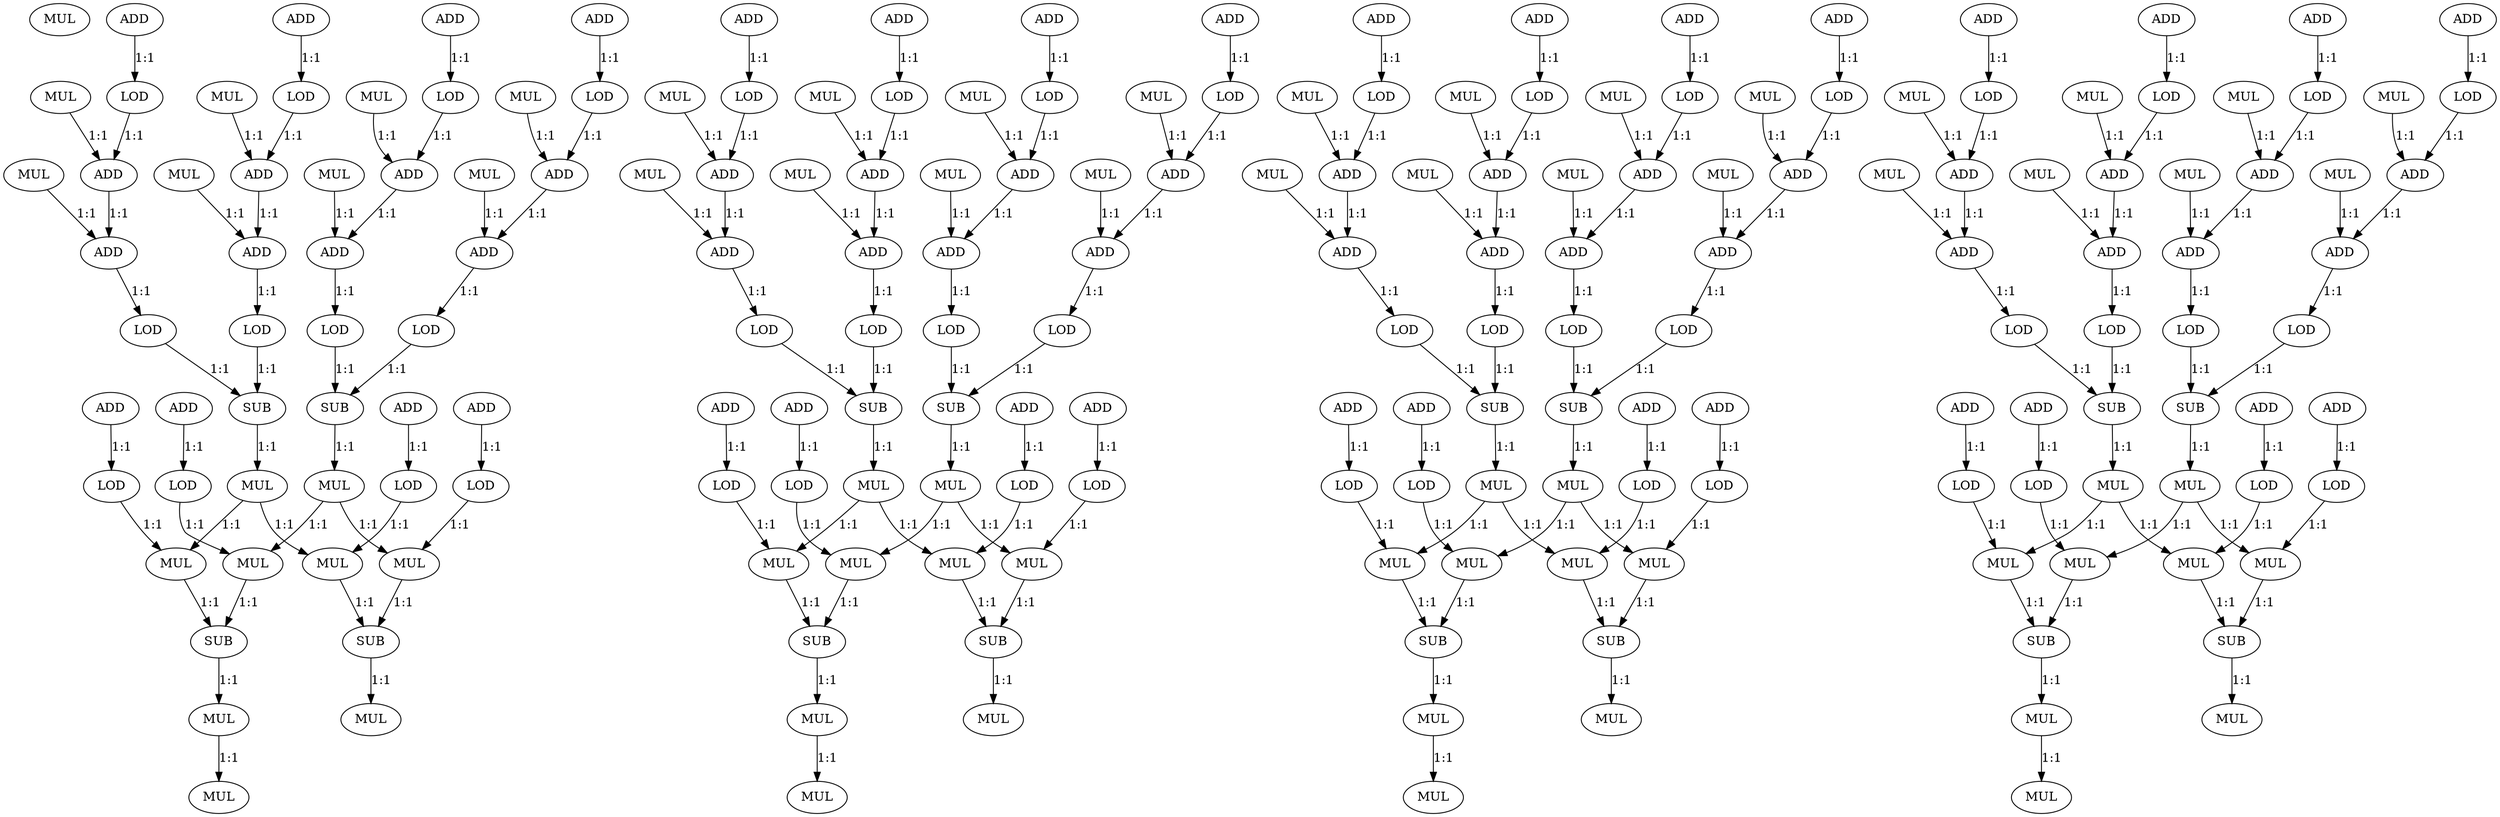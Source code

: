 digraph  {
   0 [label="MUL"];
   1 [label="MUL"];
   2 [label="MUL"];
   3 [label="ADD"];
   4 [label="LOD"];
   5 [label="ADD"];
   6 [label="ADD"];
   7 [label="LOD"];
   8 [label="MUL"];
   9 [label="MUL"];
   10 [label="ADD"];
   11 [label="LOD"];
   12 [label="ADD"];
   13 [label="ADD"];
   14 [label="LOD"];
   15 [label="SUB"];
   16 [label="MUL"];
   17 [label="MUL"];
   18 [label="MUL"];
   19 [label="ADD"];
   20 [label="LOD"];
   21 [label="ADD"];
   22 [label="ADD"];
   23 [label="LOD"];
   24 [label="MUL"];
   25 [label="MUL"];
   26 [label="ADD"];
   27 [label="LOD"];
   28 [label="ADD"];
   29 [label="ADD"];
   30 [label="LOD"];
   31 [label="SUB"];
   32 [label="MUL"];
   33 [label="ADD"];
   34 [label="LOD"];
   35 [label="MUL"];
   36 [label="ADD"];
   37 [label="LOD"];
   38 [label="MUL"];
   39 [label="SUB"];
   40 [label="MUL"];
   41 [label="MUL"];
   42 [label="ADD"];
   43 [label="LOD"];
   44 [label="MUL"];
   45 [label="ADD"];
   46 [label="LOD"];
   47 [label="MUL"];
   48 [label="SUB"];
   49 [label="MUL"];
   50 [label="MUL"];
   51 [label="MUL"];
   52 [label="ADD"];
   53 [label="LOD"];
   54 [label="ADD"];
   55 [label="ADD"];
   56 [label="LOD"];
   57 [label="MUL"];
   58 [label="MUL"];
   59 [label="ADD"];
   60 [label="LOD"];
   61 [label="ADD"];
   62 [label="ADD"];
   63 [label="LOD"];
   64 [label="SUB"];
   65 [label="MUL"];
   66 [label="MUL"];
   67 [label="MUL"];
   68 [label="ADD"];
   69 [label="LOD"];
   70 [label="ADD"];
   71 [label="ADD"];
   72 [label="LOD"];
   73 [label="MUL"];
   74 [label="MUL"];
   75 [label="ADD"];
   76 [label="LOD"];
   77 [label="ADD"];
   78 [label="ADD"];
   79 [label="LOD"];
   80 [label="SUB"];
   81 [label="MUL"];
   82 [label="ADD"];
   83 [label="LOD"];
   84 [label="MUL"];
   85 [label="ADD"];
   86 [label="LOD"];
   87 [label="MUL"];
   88 [label="SUB"];
   89 [label="MUL"];
   90 [label="MUL"];
   91 [label="ADD"];
   92 [label="LOD"];
   93 [label="MUL"];
   94 [label="ADD"];
   95 [label="LOD"];
   96 [label="MUL"];
   97 [label="SUB"];
   98 [label="MUL"];
   99 [label="MUL"];
   100 [label="MUL"];
   101 [label="ADD"];
   102 [label="LOD"];
   103 [label="ADD"];
   104 [label="ADD"];
   105 [label="LOD"];
   106 [label="MUL"];
   107 [label="MUL"];
   108 [label="ADD"];
   109 [label="LOD"];
   110 [label="ADD"];
   111 [label="ADD"];
   112 [label="LOD"];
   113 [label="SUB"];
   114 [label="MUL"];
   115 [label="MUL"];
   116 [label="MUL"];
   117 [label="ADD"];
   118 [label="LOD"];
   119 [label="ADD"];
   120 [label="ADD"];
   121 [label="LOD"];
   122 [label="MUL"];
   123 [label="MUL"];
   124 [label="ADD"];
   125 [label="LOD"];
   126 [label="ADD"];
   127 [label="ADD"];
   128 [label="LOD"];
   129 [label="SUB"];
   130 [label="MUL"];
   131 [label="ADD"];
   132 [label="LOD"];
   133 [label="MUL"];
   134 [label="ADD"];
   135 [label="LOD"];
   136 [label="MUL"];
   137 [label="SUB"];
   138 [label="MUL"];
   139 [label="MUL"];
   140 [label="ADD"];
   141 [label="LOD"];
   142 [label="MUL"];
   143 [label="ADD"];
   144 [label="LOD"];
   145 [label="MUL"];
   146 [label="SUB"];
   147 [label="MUL"];
   148 [label="MUL"];
   149 [label="MUL"];
   150 [label="ADD"];
   151 [label="LOD"];
   152 [label="ADD"];
   153 [label="ADD"];
   154 [label="LOD"];
   155 [label="MUL"];
   156 [label="MUL"];
   157 [label="ADD"];
   158 [label="LOD"];
   159 [label="ADD"];
   160 [label="ADD"];
   161 [label="LOD"];
   162 [label="SUB"];
   163 [label="MUL"];
   164 [label="MUL"];
   165 [label="MUL"];
   166 [label="ADD"];
   167 [label="LOD"];
   168 [label="ADD"];
   169 [label="ADD"];
   170 [label="LOD"];
   171 [label="MUL"];
   172 [label="MUL"];
   173 [label="ADD"];
   174 [label="LOD"];
   175 [label="ADD"];
   176 [label="ADD"];
   177 [label="LOD"];
   178 [label="SUB"];
   179 [label="MUL"];
   180 [label="ADD"];
   181 [label="LOD"];
   182 [label="MUL"];
   183 [label="ADD"];
   184 [label="LOD"];
   185 [label="MUL"];
   186 [label="SUB"];
   187 [label="MUL"];
   188 [label="MUL"];
   189 [label="ADD"];
   190 [label="LOD"];
   191 [label="MUL"];
   192 [label="ADD"];
   193 [label="LOD"];
   194 [label="MUL"];
   195 [label="SUB"];
   196 [label="MUL"];
   1->6 [label="1:1"];
   2->5 [label="1:1"];
   3->4 [label="1:1"];
   4->5 [label="1:1"];
   5->6 [label="1:1"];
   6->7 [label="1:1"];
   7->15 [label="1:1"];
   8->13 [label="1:1"];
   9->12 [label="1:1"];
   10->11 [label="1:1"];
   11->12 [label="1:1"];
   12->13 [label="1:1"];
   13->14 [label="1:1"];
   14->15 [label="1:1"];
   15->16 [label="1:1"];
   16->35 [label="1:1"];
   16->47 [label="1:1"];
   17->22 [label="1:1"];
   18->21 [label="1:1"];
   19->20 [label="1:1"];
   20->21 [label="1:1"];
   21->22 [label="1:1"];
   22->23 [label="1:1"];
   23->31 [label="1:1"];
   24->29 [label="1:1"];
   25->28 [label="1:1"];
   26->27 [label="1:1"];
   27->28 [label="1:1"];
   28->29 [label="1:1"];
   29->30 [label="1:1"];
   30->31 [label="1:1"];
   31->32 [label="1:1"];
   32->38 [label="1:1"];
   32->44 [label="1:1"];
   33->34 [label="1:1"];
   34->35 [label="1:1"];
   35->39 [label="1:1"];
   36->37 [label="1:1"];
   37->38 [label="1:1"];
   38->39 [label="1:1"];
   39->40 [label="1:1"];
   40->41 [label="1:1"];
   42->43 [label="1:1"];
   43->44 [label="1:1"];
   44->48 [label="1:1"];
   45->46 [label="1:1"];
   46->47 [label="1:1"];
   47->48 [label="1:1"];
   48->49 [label="1:1"];
   50->55 [label="1:1"];
   51->54 [label="1:1"];
   52->53 [label="1:1"];
   53->54 [label="1:1"];
   54->55 [label="1:1"];
   55->56 [label="1:1"];
   56->64 [label="1:1"];
   57->62 [label="1:1"];
   58->61 [label="1:1"];
   59->60 [label="1:1"];
   60->61 [label="1:1"];
   61->62 [label="1:1"];
   62->63 [label="1:1"];
   63->64 [label="1:1"];
   64->65 [label="1:1"];
   65->84 [label="1:1"];
   65->96 [label="1:1"];
   66->71 [label="1:1"];
   67->70 [label="1:1"];
   68->69 [label="1:1"];
   69->70 [label="1:1"];
   70->71 [label="1:1"];
   71->72 [label="1:1"];
   72->80 [label="1:1"];
   73->78 [label="1:1"];
   74->77 [label="1:1"];
   75->76 [label="1:1"];
   76->77 [label="1:1"];
   77->78 [label="1:1"];
   78->79 [label="1:1"];
   79->80 [label="1:1"];
   80->81 [label="1:1"];
   81->87 [label="1:1"];
   81->93 [label="1:1"];
   82->83 [label="1:1"];
   83->84 [label="1:1"];
   84->88 [label="1:1"];
   85->86 [label="1:1"];
   86->87 [label="1:1"];
   87->88 [label="1:1"];
   88->89 [label="1:1"];
   89->90 [label="1:1"];
   91->92 [label="1:1"];
   92->93 [label="1:1"];
   93->97 [label="1:1"];
   94->95 [label="1:1"];
   95->96 [label="1:1"];
   96->97 [label="1:1"];
   97->98 [label="1:1"];
   99->104 [label="1:1"];
   100->103 [label="1:1"];
   101->102 [label="1:1"];
   102->103 [label="1:1"];
   103->104 [label="1:1"];
   104->105 [label="1:1"];
   105->113 [label="1:1"];
   106->111 [label="1:1"];
   107->110 [label="1:1"];
   108->109 [label="1:1"];
   109->110 [label="1:1"];
   110->111 [label="1:1"];
   111->112 [label="1:1"];
   112->113 [label="1:1"];
   113->114 [label="1:1"];
   114->133 [label="1:1"];
   114->145 [label="1:1"];
   115->120 [label="1:1"];
   116->119 [label="1:1"];
   117->118 [label="1:1"];
   118->119 [label="1:1"];
   119->120 [label="1:1"];
   120->121 [label="1:1"];
   121->129 [label="1:1"];
   122->127 [label="1:1"];
   123->126 [label="1:1"];
   124->125 [label="1:1"];
   125->126 [label="1:1"];
   126->127 [label="1:1"];
   127->128 [label="1:1"];
   128->129 [label="1:1"];
   129->130 [label="1:1"];
   130->136 [label="1:1"];
   130->142 [label="1:1"];
   131->132 [label="1:1"];
   132->133 [label="1:1"];
   133->137 [label="1:1"];
   134->135 [label="1:1"];
   135->136 [label="1:1"];
   136->137 [label="1:1"];
   137->138 [label="1:1"];
   138->139 [label="1:1"];
   140->141 [label="1:1"];
   141->142 [label="1:1"];
   142->146 [label="1:1"];
   143->144 [label="1:1"];
   144->145 [label="1:1"];
   145->146 [label="1:1"];
   146->147 [label="1:1"];
   148->153 [label="1:1"];
   149->152 [label="1:1"];
   150->151 [label="1:1"];
   151->152 [label="1:1"];
   152->153 [label="1:1"];
   153->154 [label="1:1"];
   154->162 [label="1:1"];
   155->160 [label="1:1"];
   156->159 [label="1:1"];
   157->158 [label="1:1"];
   158->159 [label="1:1"];
   159->160 [label="1:1"];
   160->161 [label="1:1"];
   161->162 [label="1:1"];
   162->163 [label="1:1"];
   163->182 [label="1:1"];
   163->194 [label="1:1"];
   164->169 [label="1:1"];
   165->168 [label="1:1"];
   166->167 [label="1:1"];
   167->168 [label="1:1"];
   168->169 [label="1:1"];
   169->170 [label="1:1"];
   170->178 [label="1:1"];
   171->176 [label="1:1"];
   172->175 [label="1:1"];
   173->174 [label="1:1"];
   174->175 [label="1:1"];
   175->176 [label="1:1"];
   176->177 [label="1:1"];
   177->178 [label="1:1"];
   178->179 [label="1:1"];
   179->185 [label="1:1"];
   179->191 [label="1:1"];
   180->181 [label="1:1"];
   181->182 [label="1:1"];
   182->186 [label="1:1"];
   183->184 [label="1:1"];
   184->185 [label="1:1"];
   185->186 [label="1:1"];
   186->187 [label="1:1"];
   187->188 [label="1:1"];
   189->190 [label="1:1"];
   190->191 [label="1:1"];
   191->195 [label="1:1"];
   192->193 [label="1:1"];
   193->194 [label="1:1"];
   194->195 [label="1:1"];
   195->196 [label="1:1"];
}
